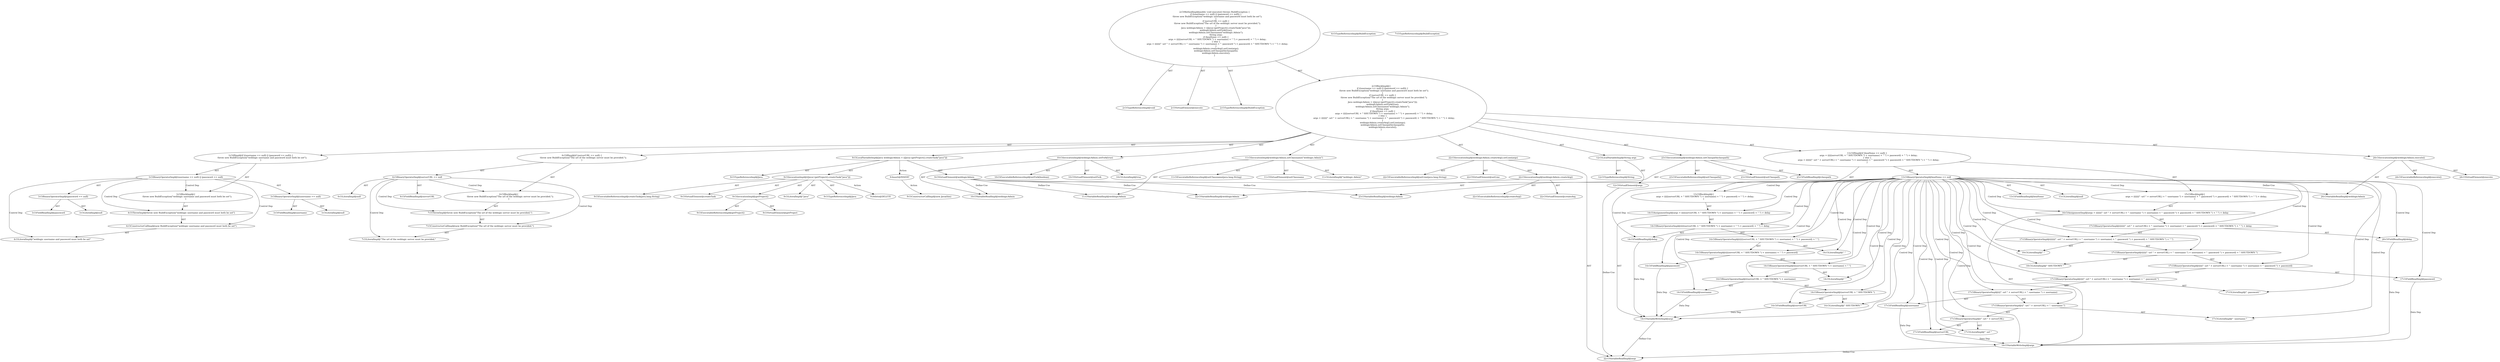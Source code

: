 digraph "execute#?" {
0 [label="2:CtTypeReferenceImpl@void" shape=ellipse]
1 [label="2:CtVirtualElement@execute" shape=ellipse]
2 [label="2:CtTypeReferenceImpl@BuildException" shape=ellipse]
3 [label="3:CtFieldReadImpl@username" shape=ellipse]
4 [label="3:CtLiteralImpl@null" shape=ellipse]
5 [label="3:CtBinaryOperatorImpl@(username == null)" shape=ellipse]
6 [label="3:CtFieldReadImpl@password" shape=ellipse]
7 [label="3:CtLiteralImpl@null" shape=ellipse]
8 [label="3:CtBinaryOperatorImpl@(password == null)" shape=ellipse]
9 [label="3:CtBinaryOperatorImpl@(username == null) || (password == null)" shape=ellipse]
10 [label="4:CtTypeReferenceImpl@BuildException" shape=ellipse]
11 [label="4:CtLiteralImpl@\"weblogic username and password must both be set\"" shape=ellipse]
12 [label="4:CtConstructorCallImpl@new BuildException(\"weblogic username and password must both be set\")" shape=ellipse]
13 [label="4:CtThrowImpl@throw new BuildException(\"weblogic username and password must both be set\")" shape=ellipse]
14 [label="3:CtBlockImpl@\{
    throw new BuildException(\"weblogic username and password must both be set\");
\}" shape=ellipse]
15 [label="3:CtIfImpl@if ((username == null) || (password == null)) \{
    throw new BuildException(\"weblogic username and password must both be set\");
\}" shape=ellipse]
16 [label="6:CtFieldReadImpl@serverURL" shape=ellipse]
17 [label="6:CtLiteralImpl@null" shape=ellipse]
18 [label="6:CtBinaryOperatorImpl@serverURL == null" shape=ellipse]
19 [label="7:CtTypeReferenceImpl@BuildException" shape=ellipse]
20 [label="7:CtLiteralImpl@\"The url of the weblogic server must be provided.\"" shape=ellipse]
21 [label="7:CtConstructorCallImpl@new BuildException(\"The url of the weblogic server must be provided.\")" shape=ellipse]
22 [label="7:CtThrowImpl@throw new BuildException(\"The url of the weblogic server must be provided.\")" shape=ellipse]
23 [label="6:CtBlockImpl@\{
    throw new BuildException(\"The url of the weblogic server must be provided.\");
\}" shape=ellipse]
24 [label="6:CtIfImpl@if (serverURL == null) \{
    throw new BuildException(\"The url of the weblogic server must be provided.\");
\}" shape=ellipse]
25 [label="9:CtTypeReferenceImpl@Java" shape=ellipse]
26 [label="9:CtExecutableReferenceImpl@createTask(java.lang.String)" shape=ellipse]
27 [label="9:CtVirtualElement@createTask" shape=ellipse]
28 [label="9:CtExecutableReferenceImpl@getProject()" shape=ellipse]
29 [label="9:CtVirtualElement@getProject" shape=ellipse]
30 [label="9:CtInvocationImpl@getProject()" shape=ellipse]
31 [label="9:CtLiteralImpl@\"java\"" shape=ellipse]
32 [label="9:CtInvocationImpl@((Java) (getProject().createTask(\"java\")))" shape=ellipse]
33 [label="9:CtTypeReferenceImpl@Java" shape=ellipse]
34 [label="9:CtVirtualElement@weblogicAdmin" shape=ellipse]
35 [label="9:CtLocalVariableImpl@Java weblogicAdmin = ((Java) (getProject().createTask(\"java\")))" shape=ellipse]
36 [label="10:CtExecutableReferenceImpl@setFork(boolean)" shape=ellipse]
37 [label="10:CtVirtualElement@setFork" shape=ellipse]
38 [label="10:CtVariableReadImpl@weblogicAdmin" shape=ellipse]
39 [label="10:CtLiteralImpl@true" shape=ellipse]
40 [label="10:CtInvocationImpl@weblogicAdmin.setFork(true)" shape=ellipse]
41 [label="11:CtExecutableReferenceImpl@setClassname(java.lang.String)" shape=ellipse]
42 [label="11:CtVirtualElement@setClassname" shape=ellipse]
43 [label="11:CtVariableReadImpl@weblogicAdmin" shape=ellipse]
44 [label="11:CtLiteralImpl@\"weblogic.Admin\"" shape=ellipse]
45 [label="11:CtInvocationImpl@weblogicAdmin.setClassname(\"weblogic.Admin\")" shape=ellipse]
46 [label="12:CtTypeReferenceImpl@String" shape=ellipse]
47 [label="12:CtVirtualElement@args" shape=ellipse]
48 [label="12:CtLocalVariableImpl@String args" shape=ellipse]
49 [label="13:CtFieldReadImpl@beaHome" shape=ellipse]
50 [label="13:CtLiteralImpl@null" shape=ellipse]
51 [label="13:CtBinaryOperatorImpl@beaHome == null" shape=ellipse]
52 [label="14:CtVariableWriteImpl@args" shape=ellipse]
53 [label="14:CtFieldReadImpl@serverURL" shape=ellipse]
54 [label="14:CtLiteralImpl@\" SHUTDOWN \"" shape=ellipse]
55 [label="14:CtBinaryOperatorImpl@(serverURL + \" SHUTDOWN \")" shape=ellipse]
56 [label="14:CtFieldReadImpl@username" shape=ellipse]
57 [label="14:CtBinaryOperatorImpl@((serverURL + \" SHUTDOWN \") + username)" shape=ellipse]
58 [label="14:CtLiteralImpl@\" \"" shape=ellipse]
59 [label="14:CtBinaryOperatorImpl@(((serverURL + \" SHUTDOWN \") + username) + \" \")" shape=ellipse]
60 [label="14:CtFieldReadImpl@password" shape=ellipse]
61 [label="14:CtBinaryOperatorImpl@((((serverURL + \" SHUTDOWN \") + username) + \" \") + password)" shape=ellipse]
62 [label="14:CtLiteralImpl@\" \"" shape=ellipse]
63 [label="14:CtBinaryOperatorImpl@(((((serverURL + \" SHUTDOWN \") + username) + \" \") + password) + \" \")" shape=ellipse]
64 [label="14:CtFieldReadImpl@delay" shape=ellipse]
65 [label="14:CtBinaryOperatorImpl@(((((serverURL + \" SHUTDOWN \") + username) + \" \") + password) + \" \") + delay" shape=ellipse]
66 [label="14:CtAssignmentImpl@args = (((((serverURL + \" SHUTDOWN \") + username) + \" \") + password) + \" \") + delay" shape=ellipse]
67 [label="13:CtBlockImpl@\{
    args = (((((serverURL + \" SHUTDOWN \") + username) + \" \") + password) + \" \") + delay;
\}" shape=ellipse]
68 [label="16:CtVariableWriteImpl@args" shape=ellipse]
69 [label="17:CtLiteralImpl@\" -url \"" shape=ellipse]
70 [label="17:CtFieldReadImpl@serverURL" shape=ellipse]
71 [label="17:CtBinaryOperatorImpl@(\" -url \" + serverURL)" shape=ellipse]
72 [label="17:CtLiteralImpl@\" -username \"" shape=ellipse]
73 [label="17:CtBinaryOperatorImpl@((\" -url \" + serverURL) + \" -username \")" shape=ellipse]
74 [label="17:CtFieldReadImpl@username" shape=ellipse]
75 [label="17:CtBinaryOperatorImpl@(((\" -url \" + serverURL) + \" -username \") + username)" shape=ellipse]
76 [label="17:CtLiteralImpl@\" -password \"" shape=ellipse]
77 [label="17:CtBinaryOperatorImpl@((((\" -url \" + serverURL) + \" -username \") + username) + \" -password \")" shape=ellipse]
78 [label="17:CtFieldReadImpl@password" shape=ellipse]
79 [label="17:CtBinaryOperatorImpl@(((((\" -url \" + serverURL) + \" -username \") + username) + \" -password \") + password)" shape=ellipse]
80 [label="18:CtLiteralImpl@\" SHUTDOWN \"" shape=ellipse]
81 [label="17:CtBinaryOperatorImpl@((((((\" -url \" + serverURL) + \" -username \") + username) + \" -password \") + password) + \" SHUTDOWN \")" shape=ellipse]
82 [label="19:CtLiteralImpl@\" \"" shape=ellipse]
83 [label="17:CtBinaryOperatorImpl@(((((((\" -url \" + serverURL) + \" -username \") + username) + \" -password \") + password) + \" SHUTDOWN \") + \" \")" shape=ellipse]
84 [label="20:CtFieldReadImpl@delay" shape=ellipse]
85 [label="17:CtBinaryOperatorImpl@(((((((\" -url \" + serverURL) + \" -username \") + username) + \" -password \") + password) + \" SHUTDOWN \") + \" \") + delay" shape=ellipse]
86 [label="16:CtAssignmentImpl@args = (((((((\" -url \" + serverURL) + \" -username \") + username) + \" -password \") + password) + \" SHUTDOWN \") + \" \") + delay" shape=ellipse]
87 [label="15:CtBlockImpl@\{
    args = (((((((\" -url \" + serverURL) + \" -username \") + username) + \" -password \") + password) + \" SHUTDOWN \") + \" \") + delay;
\}" shape=ellipse]
88 [label="13:CtIfImpl@if (beaHome == null) \{
    args = (((((serverURL + \" SHUTDOWN \") + username) + \" \") + password) + \" \") + delay;
\} else \{
    args = (((((((\" -url \" + serverURL) + \" -username \") + username) + \" -password \") + password) + \" SHUTDOWN \") + \" \") + delay;
\}" shape=ellipse]
89 [label="22:CtExecutableReferenceImpl@setLine(java.lang.String)" shape=ellipse]
90 [label="22:CtVirtualElement@setLine" shape=ellipse]
91 [label="22:CtExecutableReferenceImpl@createArg()" shape=ellipse]
92 [label="22:CtVirtualElement@createArg" shape=ellipse]
93 [label="22:CtVariableReadImpl@weblogicAdmin" shape=ellipse]
94 [label="22:CtInvocationImpl@weblogicAdmin.createArg()" shape=ellipse]
95 [label="22:CtVariableReadImpl@args" shape=ellipse]
96 [label="22:CtInvocationImpl@weblogicAdmin.createArg().setLine(args)" shape=ellipse]
97 [label="23:CtExecutableReferenceImpl@setClasspath()" shape=ellipse]
98 [label="23:CtVirtualElement@setClasspath" shape=ellipse]
99 [label="23:CtVariableReadImpl@weblogicAdmin" shape=ellipse]
100 [label="23:CtFieldReadImpl@classpath" shape=ellipse]
101 [label="23:CtInvocationImpl@weblogicAdmin.setClasspath(classpath)" shape=ellipse]
102 [label="24:CtExecutableReferenceImpl@execute()" shape=ellipse]
103 [label="24:CtVirtualElement@execute" shape=ellipse]
104 [label="24:CtVariableReadImpl@weblogicAdmin" shape=ellipse]
105 [label="24:CtInvocationImpl@weblogicAdmin.execute()" shape=ellipse]
106 [label="2:CtBlockImpl@\{
    if ((username == null) || (password == null)) \{
        throw new BuildException(\"weblogic username and password must both be set\");
    \}
    if (serverURL == null) \{
        throw new BuildException(\"The url of the weblogic server must be provided.\");
    \}
    Java weblogicAdmin = ((Java) (getProject().createTask(\"java\")));
    weblogicAdmin.setFork(true);
    weblogicAdmin.setClassname(\"weblogic.Admin\");
    String args;
    if (beaHome == null) \{
        args = (((((serverURL + \" SHUTDOWN \") + username) + \" \") + password) + \" \") + delay;
    \} else \{
        args = (((((((\" -url \" + serverURL) + \" -username \") + username) + \" -password \") + password) + \" SHUTDOWN \") + \" \") + delay;
    \}
    weblogicAdmin.createArg().setLine(args);
    weblogicAdmin.setClasspath(classpath);
    weblogicAdmin.execute();
\}" shape=ellipse]
107 [label="2:CtMethodImpl@public void execute() throws BuildException \{
    if ((username == null) || (password == null)) \{
        throw new BuildException(\"weblogic username and password must both be set\");
    \}
    if (serverURL == null) \{
        throw new BuildException(\"The url of the weblogic server must be provided.\");
    \}
    Java weblogicAdmin = ((Java) (getProject().createTask(\"java\")));
    weblogicAdmin.setFork(true);
    weblogicAdmin.setClassname(\"weblogic.Admin\");
    String args;
    if (beaHome == null) \{
        args = (((((serverURL + \" SHUTDOWN \") + username) + \" \") + password) + \" \") + delay;
    \} else \{
        args = (((((((\" -url \" + serverURL) + \" -username \") + username) + \" -password \") + password) + \" SHUTDOWN \") + \" \") + delay;
    \}
    weblogicAdmin.createArg().setLine(args);
    weblogicAdmin.setClasspath(classpath);
    weblogicAdmin.execute();
\}" shape=ellipse]
108 [label="9:Delete@DELETE" shape=ellipse]
109 [label="9:Insert@INSERT" shape=ellipse]
110 [label="9:CtConstructorCallImpl@new Java(this)" shape=ellipse]
5 -> 3 [label="AST"];
5 -> 4 [label="AST"];
8 -> 6 [label="AST"];
8 -> 7 [label="AST"];
9 -> 5 [label="AST"];
9 -> 8 [label="AST"];
9 -> 14 [label="Control Dep"];
9 -> 13 [label="Control Dep"];
9 -> 12 [label="Control Dep"];
9 -> 11 [label="Control Dep"];
12 -> 11 [label="AST"];
13 -> 12 [label="AST"];
14 -> 13 [label="AST"];
15 -> 9 [label="AST"];
15 -> 14 [label="AST"];
18 -> 16 [label="AST"];
18 -> 17 [label="AST"];
18 -> 23 [label="Control Dep"];
18 -> 22 [label="Control Dep"];
18 -> 21 [label="Control Dep"];
18 -> 20 [label="Control Dep"];
21 -> 20 [label="AST"];
22 -> 21 [label="AST"];
23 -> 22 [label="AST"];
24 -> 18 [label="AST"];
24 -> 23 [label="AST"];
30 -> 29 [label="AST"];
30 -> 28 [label="AST"];
32 -> 27 [label="AST"];
32 -> 33 [label="AST"];
32 -> 30 [label="AST"];
32 -> 26 [label="AST"];
32 -> 31 [label="AST"];
32 -> 108 [label="Action"];
34 -> 38 [label="Define-Use"];
34 -> 43 [label="Define-Use"];
34 -> 93 [label="Define-Use"];
34 -> 99 [label="Define-Use"];
34 -> 104 [label="Define-Use"];
35 -> 34 [label="AST"];
35 -> 25 [label="AST"];
35 -> 32 [label="AST"];
35 -> 109 [label="Action"];
40 -> 37 [label="AST"];
40 -> 38 [label="AST"];
40 -> 36 [label="AST"];
40 -> 39 [label="AST"];
45 -> 42 [label="AST"];
45 -> 43 [label="AST"];
45 -> 41 [label="AST"];
45 -> 44 [label="AST"];
47 -> 95 [label="Define-Use"];
48 -> 47 [label="AST"];
48 -> 46 [label="AST"];
51 -> 49 [label="AST"];
51 -> 50 [label="AST"];
51 -> 67 [label="Control Dep"];
51 -> 66 [label="Control Dep"];
51 -> 52 [label="Control Dep"];
51 -> 65 [label="Control Dep"];
51 -> 63 [label="Control Dep"];
51 -> 61 [label="Control Dep"];
51 -> 59 [label="Control Dep"];
51 -> 57 [label="Control Dep"];
51 -> 55 [label="Control Dep"];
51 -> 53 [label="Control Dep"];
51 -> 54 [label="Control Dep"];
51 -> 56 [label="Control Dep"];
51 -> 58 [label="Control Dep"];
51 -> 60 [label="Control Dep"];
51 -> 62 [label="Control Dep"];
51 -> 64 [label="Control Dep"];
51 -> 87 [label="Control Dep"];
51 -> 86 [label="Control Dep"];
51 -> 68 [label="Control Dep"];
51 -> 85 [label="Control Dep"];
51 -> 83 [label="Control Dep"];
51 -> 81 [label="Control Dep"];
51 -> 79 [label="Control Dep"];
51 -> 77 [label="Control Dep"];
51 -> 75 [label="Control Dep"];
51 -> 73 [label="Control Dep"];
51 -> 71 [label="Control Dep"];
51 -> 69 [label="Control Dep"];
51 -> 70 [label="Control Dep"];
51 -> 72 [label="Control Dep"];
51 -> 74 [label="Control Dep"];
51 -> 76 [label="Control Dep"];
51 -> 78 [label="Control Dep"];
51 -> 80 [label="Control Dep"];
51 -> 82 [label="Control Dep"];
51 -> 84 [label="Control Dep"];
52 -> 95 [label="Define-Use"];
53 -> 52 [label="Data Dep"];
55 -> 53 [label="AST"];
55 -> 54 [label="AST"];
56 -> 52 [label="Data Dep"];
57 -> 55 [label="AST"];
57 -> 56 [label="AST"];
59 -> 57 [label="AST"];
59 -> 58 [label="AST"];
60 -> 52 [label="Data Dep"];
61 -> 59 [label="AST"];
61 -> 60 [label="AST"];
63 -> 61 [label="AST"];
63 -> 62 [label="AST"];
64 -> 52 [label="Data Dep"];
65 -> 63 [label="AST"];
65 -> 64 [label="AST"];
66 -> 52 [label="AST"];
66 -> 65 [label="AST"];
67 -> 66 [label="AST"];
68 -> 95 [label="Define-Use"];
70 -> 68 [label="Data Dep"];
71 -> 69 [label="AST"];
71 -> 70 [label="AST"];
73 -> 71 [label="AST"];
73 -> 72 [label="AST"];
74 -> 68 [label="Data Dep"];
75 -> 73 [label="AST"];
75 -> 74 [label="AST"];
77 -> 75 [label="AST"];
77 -> 76 [label="AST"];
78 -> 68 [label="Data Dep"];
79 -> 77 [label="AST"];
79 -> 78 [label="AST"];
81 -> 79 [label="AST"];
81 -> 80 [label="AST"];
83 -> 81 [label="AST"];
83 -> 82 [label="AST"];
84 -> 68 [label="Data Dep"];
85 -> 83 [label="AST"];
85 -> 84 [label="AST"];
86 -> 68 [label="AST"];
86 -> 85 [label="AST"];
87 -> 86 [label="AST"];
88 -> 51 [label="AST"];
88 -> 67 [label="AST"];
88 -> 87 [label="AST"];
94 -> 92 [label="AST"];
94 -> 93 [label="AST"];
94 -> 91 [label="AST"];
96 -> 90 [label="AST"];
96 -> 94 [label="AST"];
96 -> 89 [label="AST"];
96 -> 95 [label="AST"];
101 -> 98 [label="AST"];
101 -> 99 [label="AST"];
101 -> 97 [label="AST"];
101 -> 100 [label="AST"];
105 -> 103 [label="AST"];
105 -> 104 [label="AST"];
105 -> 102 [label="AST"];
106 -> 15 [label="AST"];
106 -> 24 [label="AST"];
106 -> 35 [label="AST"];
106 -> 40 [label="AST"];
106 -> 45 [label="AST"];
106 -> 48 [label="AST"];
106 -> 88 [label="AST"];
106 -> 96 [label="AST"];
106 -> 101 [label="AST"];
106 -> 105 [label="AST"];
107 -> 1 [label="AST"];
107 -> 0 [label="AST"];
107 -> 2 [label="AST"];
107 -> 106 [label="AST"];
109 -> 110 [label="Action"];
}